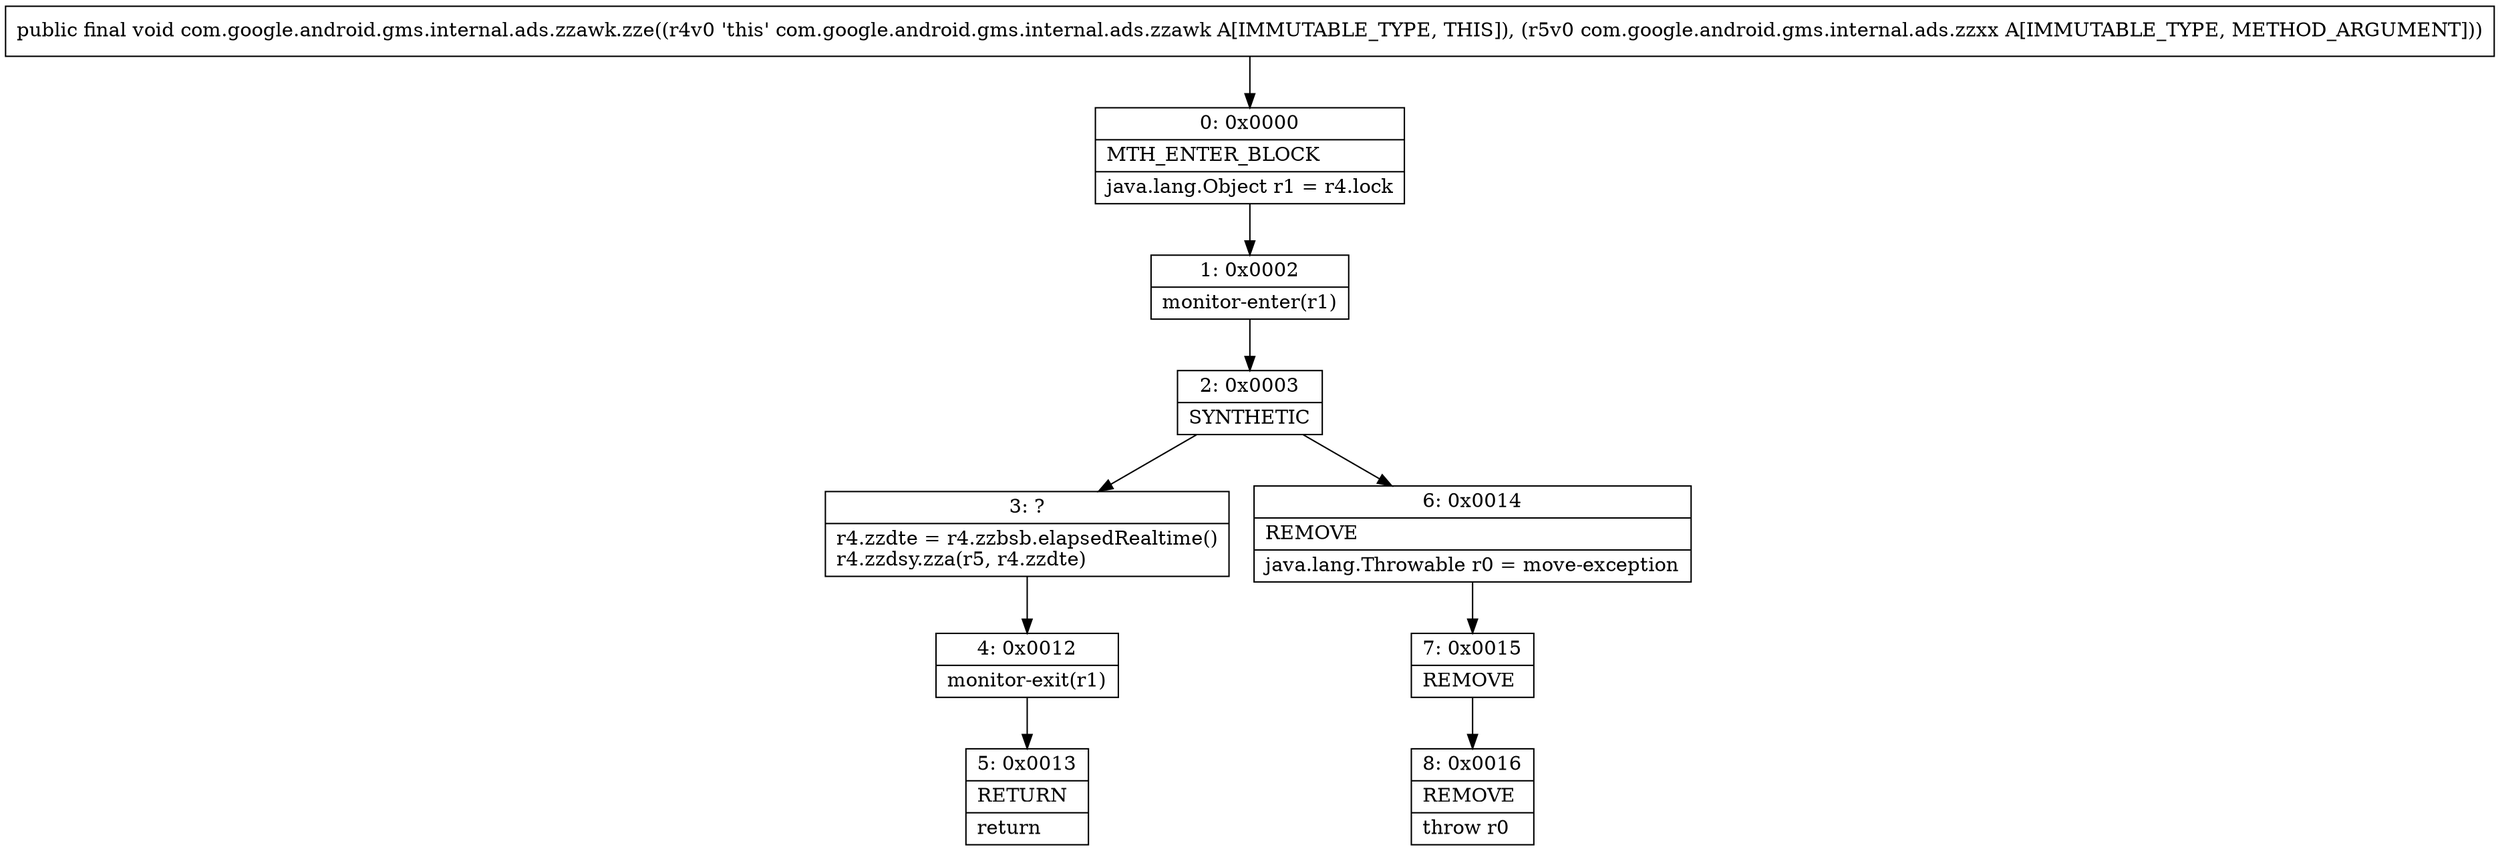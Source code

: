digraph "CFG forcom.google.android.gms.internal.ads.zzawk.zze(Lcom\/google\/android\/gms\/internal\/ads\/zzxx;)V" {
Node_0 [shape=record,label="{0\:\ 0x0000|MTH_ENTER_BLOCK\l|java.lang.Object r1 = r4.lock\l}"];
Node_1 [shape=record,label="{1\:\ 0x0002|monitor\-enter(r1)\l}"];
Node_2 [shape=record,label="{2\:\ 0x0003|SYNTHETIC\l}"];
Node_3 [shape=record,label="{3\:\ ?|r4.zzdte = r4.zzbsb.elapsedRealtime()\lr4.zzdsy.zza(r5, r4.zzdte)\l}"];
Node_4 [shape=record,label="{4\:\ 0x0012|monitor\-exit(r1)\l}"];
Node_5 [shape=record,label="{5\:\ 0x0013|RETURN\l|return\l}"];
Node_6 [shape=record,label="{6\:\ 0x0014|REMOVE\l|java.lang.Throwable r0 = move\-exception\l}"];
Node_7 [shape=record,label="{7\:\ 0x0015|REMOVE\l}"];
Node_8 [shape=record,label="{8\:\ 0x0016|REMOVE\l|throw r0\l}"];
MethodNode[shape=record,label="{public final void com.google.android.gms.internal.ads.zzawk.zze((r4v0 'this' com.google.android.gms.internal.ads.zzawk A[IMMUTABLE_TYPE, THIS]), (r5v0 com.google.android.gms.internal.ads.zzxx A[IMMUTABLE_TYPE, METHOD_ARGUMENT])) }"];
MethodNode -> Node_0;
Node_0 -> Node_1;
Node_1 -> Node_2;
Node_2 -> Node_3;
Node_2 -> Node_6;
Node_3 -> Node_4;
Node_4 -> Node_5;
Node_6 -> Node_7;
Node_7 -> Node_8;
}


